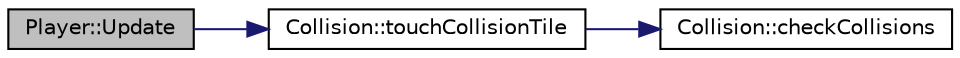 digraph "Player::Update"
{
  edge [fontname="Helvetica",fontsize="10",labelfontname="Helvetica",labelfontsize="10"];
  node [fontname="Helvetica",fontsize="10",shape=record];
  rankdir="LR";
  Node33 [label="Player::Update",height=0.2,width=0.4,color="black", fillcolor="grey75", style="filled", fontcolor="black"];
  Node33 -> Node34 [color="midnightblue",fontsize="10",style="solid",fontname="Helvetica"];
  Node34 [label="Collision::touchCollisionTile",height=0.2,width=0.4,color="black", fillcolor="white", style="filled",URL="$namespace_collision.html#a411e44a1dd1a183bece2e2236f7e59fd"];
  Node34 -> Node35 [color="midnightblue",fontsize="10",style="solid",fontname="Helvetica"];
  Node35 [label="Collision::checkCollisions",height=0.2,width=0.4,color="black", fillcolor="white", style="filled",URL="$namespace_collision.html#a923349ef590084c8fe4c085f2f75b97d"];
}
